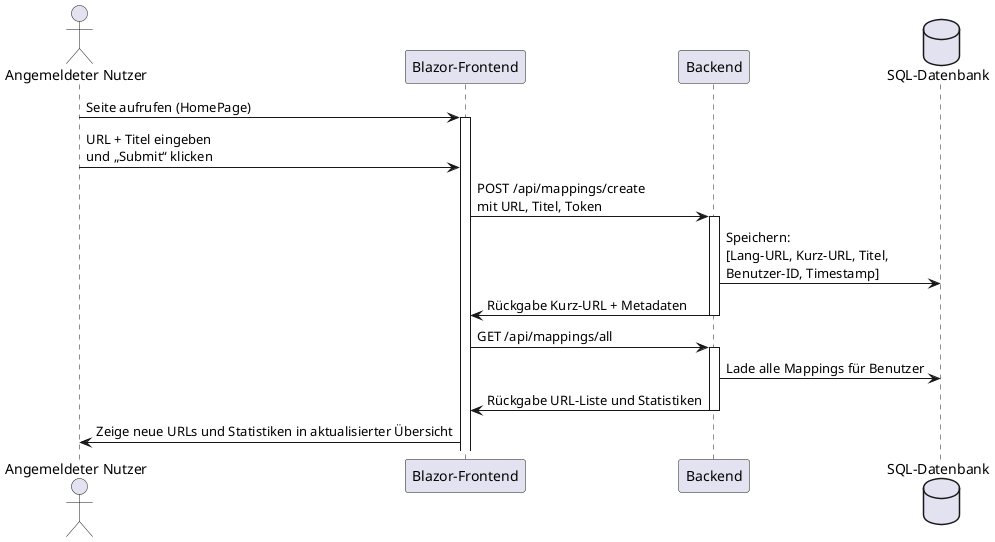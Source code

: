 @startuml sc1
actor "Angemeldeter Nutzer" as User

participant "Blazor-Frontend" as Frontend
participant "Backend" as Backend

database "SQL-Datenbank" as DB

User -> Frontend : Seite aufrufen (HomePage)
activate Frontend
User -> Frontend : URL + Titel eingeben\nund „Submit“ klicken

Frontend -> Backend : POST /api/mappings/create\nmit URL, Titel, Token
activate Backend

Backend -> DB : Speichern:\n[Lang-URL, Kurz-URL, Titel,\nBenutzer-ID, Timestamp]
deactivate DB

Backend -> Frontend : Rückgabe Kurz-URL + Metadaten
deactivate Backend

Frontend -> Backend : GET /api/mappings/all
activate Backend

Backend -> DB : Lade alle Mappings für Benutzer
Backend -> Frontend : Rückgabe URL-Liste und Statistiken
deactivate Backend

Frontend -> User : Zeige neue URLs und Statistiken in aktualisierter Übersicht
@enduml